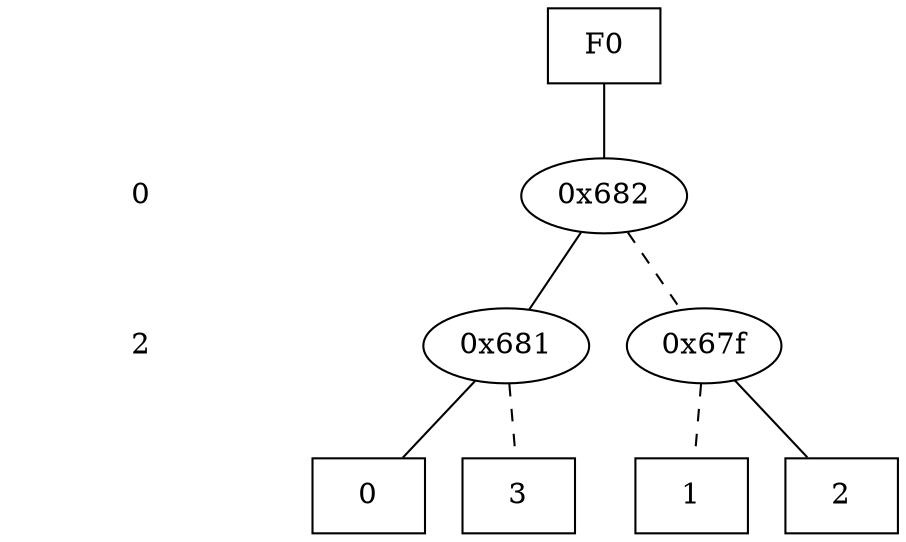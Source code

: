 digraph "DD" {
size = "7.5,10"
center = true;
edge [dir = none];
{ node [shape = plaintext];
  edge [style = invis];
  "CONST NODES" [style = invis];
" 0 " -> " 2 " -> "CONST NODES"; 
}
{ rank = same; node [shape = box]; edge [style = invis];
"F0"; }
{ rank = same; " 0 ";
"0x682";
}
{ rank = same; " 2 ";
"0x681";
"0x67f";
}
{ rank = same; "CONST NODES";
{ node [shape = box]; "0x62c";
"0x62b";
"0x644";
"0x64b";
}
}
"F0" -> "0x682" [style = solid];
"0x682" -> "0x681";
"0x682" -> "0x67f" [style = dashed];
"0x681" -> "0x62c";
"0x681" -> "0x64b" [style = dashed];
"0x67f" -> "0x644";
"0x67f" -> "0x62b" [style = dashed];
"0x62c" [label = "0"];
"0x62b" [label = "1"];
"0x644" [label = "2"];
"0x64b" [label = "3"];
}
